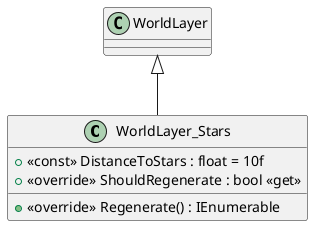 @startuml
class WorldLayer_Stars {
    + <<const>> DistanceToStars : float = 10f
    + <<override>> ShouldRegenerate : bool <<get>>
    + <<override>> Regenerate() : IEnumerable
}
WorldLayer <|-- WorldLayer_Stars
@enduml
